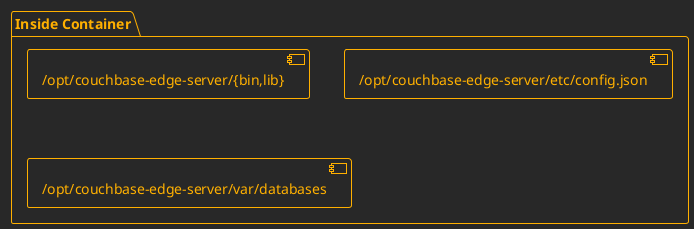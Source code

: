 @startuml "docker-nomount"

!theme crt-amber

package "Inside Container" {
    component "/opt/couchbase-edge-server/{bin,lib}"
    component "/opt/couchbase-edge-server/etc/config.json" as etcin
    component "/opt/couchbase-edge-server/var/databases" as varin
}

@enduml